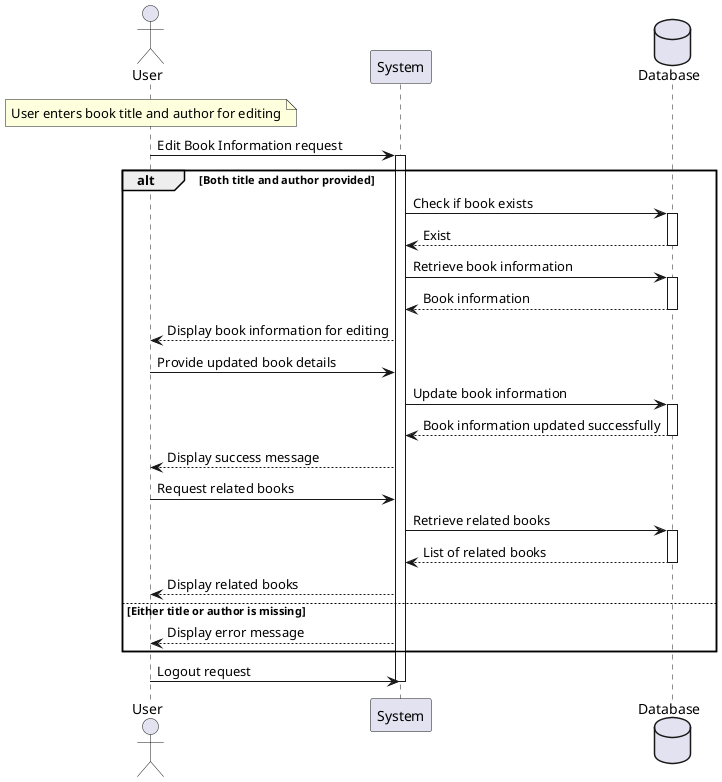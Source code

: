 
@startuml
actor User
participant System
database Database

note over User: User enters book title and author for editing
User -> System: Edit Book Information request
activate System

alt Both title and author provided
  System -> Database: Check if book exists
  activate Database
    Database --> System: Exist
  deactivate Database

  System -> Database: Retrieve book information
  activate Database
    Database --> System: Book information
  deactivate Database

  System --> User: Display book information for editing
  User -> System: Provide updated book details
  System -> Database: Update book information
  activate Database
    Database --> System: Book information updated successfully
  deactivate Database

  System --> User: Display success message

  User -> System: Request related books
  System -> Database: Retrieve related books
  activate Database
    Database --> System: List of related books
  deactivate Database

  System --> User: Display related books

else Either title or author is missing
  System --> User: Display error message
end

User -> System: Logout request
deactivate System
@enduml